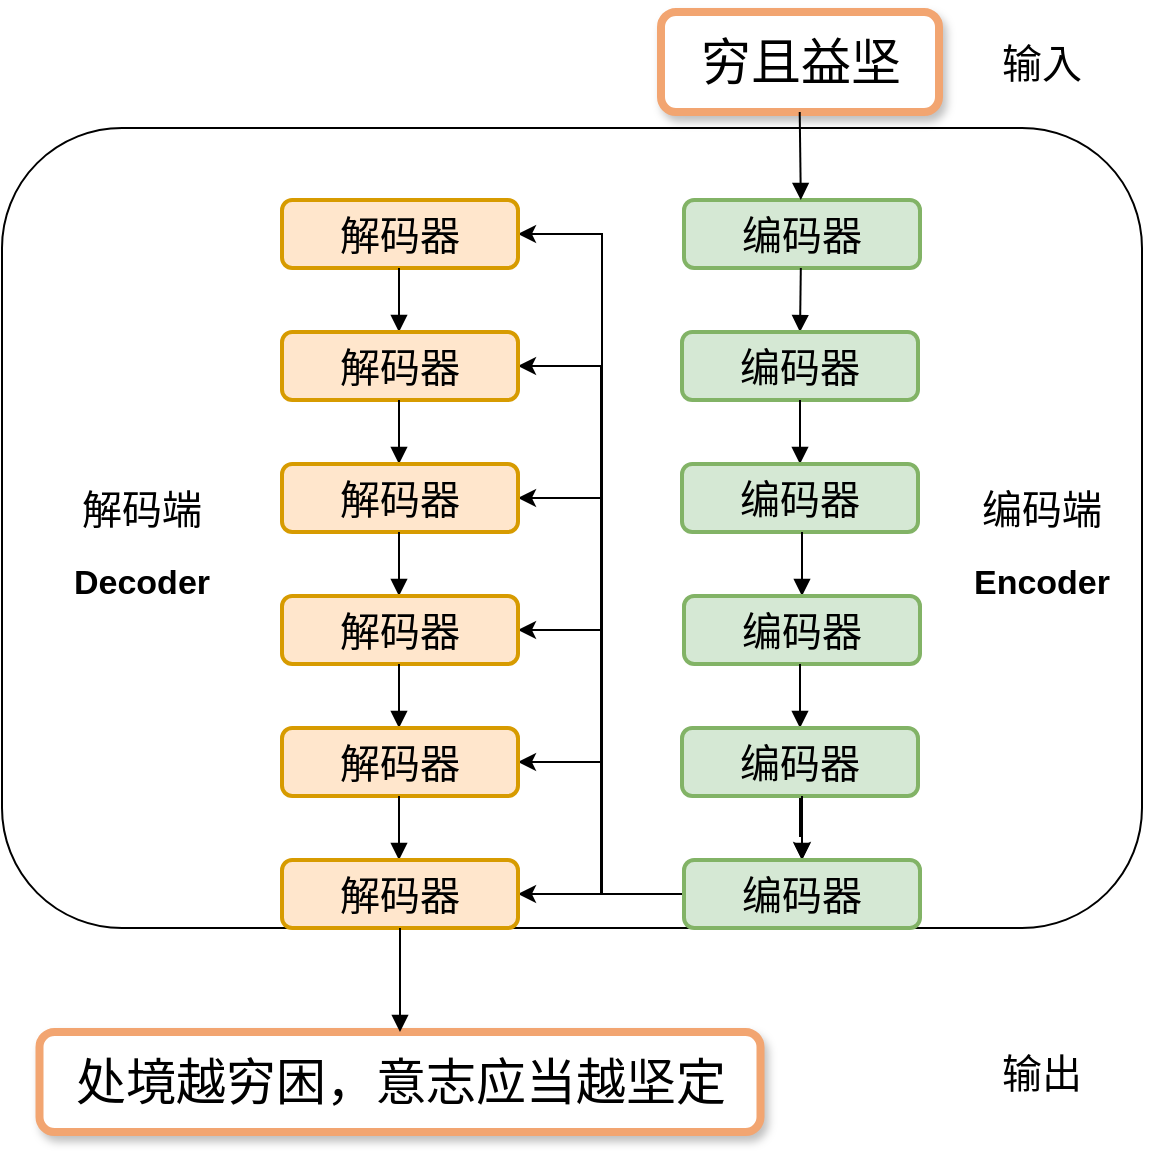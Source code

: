 <mxfile version="21.3.2" type="github">
  <diagram name="第 1 页" id="HBdq7s2gMRr6pUkGgD1W">
    <mxGraphModel dx="1328" dy="2153" grid="1" gridSize="10" guides="1" tooltips="1" connect="1" arrows="1" fold="1" page="1" pageScale="1" pageWidth="827" pageHeight="1169" math="0" shadow="0">
      <root>
        <mxCell id="0" />
        <mxCell id="1" parent="0" />
        <mxCell id="lrugsAHYkj4KjiBpkNaX-73" value="" style="rounded=1;whiteSpace=wrap;html=1;textOpacity=0;" vertex="1" parent="1">
          <mxGeometry x="-340" y="48" width="570" height="400" as="geometry" />
        </mxCell>
        <mxCell id="2" value="穷且益坚" style="whiteSpace=wrap;strokeWidth=4;fontFamily=Verdana;labelBackgroundColor=default;labelBorderColor=none;fontSize=25;rounded=1;glass=0;shadow=1;fontStyle=0;horizontal=1;verticalAlign=middle;strokeColor=#f2a571;" parent="1" vertex="1">
          <mxGeometry x="-10.5" y="-10" width="139" height="50" as="geometry" />
        </mxCell>
        <mxCell id="3" value="编码器" style="whiteSpace=wrap;strokeWidth=2;fontSize=20;fontFamily=Verdana;fillColor=#d5e8d4;strokeColor=#82b366;rounded=1;" parent="1" vertex="1">
          <mxGeometry x="1" y="84" width="118" height="34" as="geometry" />
        </mxCell>
        <mxCell id="18" value="" style="curved=1;startArrow=none;endArrow=block;exitX=0.499;exitY=1;entryX=0.495;entryY=0;" parent="1" source="2" target="3" edge="1">
          <mxGeometry relative="1" as="geometry">
            <Array as="points" />
          </mxGeometry>
        </mxCell>
        <mxCell id="19" value="" style="curved=1;startArrow=none;endArrow=block;exitX=0.495;exitY=1;entryX=0.5;entryY=0;entryDx=0;entryDy=0;" parent="1" source="3" target="lrugsAHYkj4KjiBpkNaX-32" edge="1">
          <mxGeometry relative="1" as="geometry">
            <Array as="points" />
            <mxPoint x="59" y="140" as="targetPoint" />
          </mxGeometry>
        </mxCell>
        <mxCell id="lrugsAHYkj4KjiBpkNaX-32" value="编码器" style="whiteSpace=wrap;strokeWidth=2;fontSize=20;fontFamily=Verdana;fillColor=#d5e8d4;strokeColor=#82b366;rounded=1;" vertex="1" parent="1">
          <mxGeometry y="150" width="118" height="34" as="geometry" />
        </mxCell>
        <mxCell id="lrugsAHYkj4KjiBpkNaX-33" value="" style="curved=1;startArrow=none;endArrow=block;exitX=0.495;exitY=1;entryX=0.5;entryY=0;entryDx=0;entryDy=0;" edge="1" parent="1" target="lrugsAHYkj4KjiBpkNaX-34">
          <mxGeometry relative="1" as="geometry">
            <Array as="points" />
            <mxPoint x="59" y="184" as="sourcePoint" />
            <mxPoint x="59" y="206" as="targetPoint" />
          </mxGeometry>
        </mxCell>
        <mxCell id="lrugsAHYkj4KjiBpkNaX-34" value="编码器" style="whiteSpace=wrap;strokeWidth=2;fontSize=20;fontFamily=Verdana;fillColor=#d5e8d4;strokeColor=#82b366;rounded=1;" vertex="1" parent="1">
          <mxGeometry y="216" width="118" height="34" as="geometry" />
        </mxCell>
        <mxCell id="lrugsAHYkj4KjiBpkNaX-37" value="" style="curved=1;startArrow=none;endArrow=block;exitX=0.495;exitY=1;entryX=0.5;entryY=0;entryDx=0;entryDy=0;" edge="1" parent="1" target="lrugsAHYkj4KjiBpkNaX-38">
          <mxGeometry relative="1" as="geometry">
            <Array as="points" />
            <mxPoint x="60" y="250" as="sourcePoint" />
            <mxPoint x="60" y="272" as="targetPoint" />
          </mxGeometry>
        </mxCell>
        <mxCell id="lrugsAHYkj4KjiBpkNaX-38" value="编码器" style="whiteSpace=wrap;strokeWidth=2;fontSize=20;fontFamily=Verdana;fillColor=#d5e8d4;strokeColor=#82b366;rounded=1;" vertex="1" parent="1">
          <mxGeometry x="1" y="282" width="118" height="34" as="geometry" />
        </mxCell>
        <mxCell id="lrugsAHYkj4KjiBpkNaX-39" value="" style="curved=1;startArrow=none;endArrow=block;exitX=0.495;exitY=1;entryX=0.5;entryY=0;entryDx=0;entryDy=0;" edge="1" parent="1" target="lrugsAHYkj4KjiBpkNaX-40">
          <mxGeometry relative="1" as="geometry">
            <Array as="points" />
            <mxPoint x="59" y="316" as="sourcePoint" />
            <mxPoint x="59" y="338" as="targetPoint" />
          </mxGeometry>
        </mxCell>
        <mxCell id="lrugsAHYkj4KjiBpkNaX-46" value="" style="edgeStyle=orthogonalEdgeStyle;rounded=0;orthogonalLoop=1;jettySize=auto;html=1;" edge="1" parent="1" source="lrugsAHYkj4KjiBpkNaX-40" target="lrugsAHYkj4KjiBpkNaX-42">
          <mxGeometry relative="1" as="geometry" />
        </mxCell>
        <mxCell id="lrugsAHYkj4KjiBpkNaX-40" value="编码器" style="whiteSpace=wrap;strokeWidth=2;fontSize=20;fontFamily=Verdana;fillColor=#d5e8d4;strokeColor=#82b366;rounded=1;" vertex="1" parent="1">
          <mxGeometry y="348" width="118" height="34" as="geometry" />
        </mxCell>
        <mxCell id="lrugsAHYkj4KjiBpkNaX-41" value="" style="curved=1;startArrow=none;endArrow=block;exitX=0.495;exitY=1;entryX=0.5;entryY=0;entryDx=0;entryDy=0;" edge="1" parent="1" target="lrugsAHYkj4KjiBpkNaX-42">
          <mxGeometry relative="1" as="geometry">
            <Array as="points" />
            <mxPoint x="60" y="382" as="sourcePoint" />
            <mxPoint x="60" y="404" as="targetPoint" />
          </mxGeometry>
        </mxCell>
        <mxCell id="lrugsAHYkj4KjiBpkNaX-80" value="" style="edgeStyle=orthogonalEdgeStyle;rounded=0;orthogonalLoop=1;jettySize=auto;html=1;" edge="1" parent="1" source="lrugsAHYkj4KjiBpkNaX-42" target="lrugsAHYkj4KjiBpkNaX-68">
          <mxGeometry relative="1" as="geometry" />
        </mxCell>
        <mxCell id="lrugsAHYkj4KjiBpkNaX-81" style="edgeStyle=orthogonalEdgeStyle;rounded=0;orthogonalLoop=1;jettySize=auto;html=1;entryX=1;entryY=0.5;entryDx=0;entryDy=0;" edge="1" parent="1" target="lrugsAHYkj4KjiBpkNaX-44">
          <mxGeometry relative="1" as="geometry">
            <mxPoint x="-40" y="370" as="sourcePoint" />
            <Array as="points">
              <mxPoint x="-40" y="431" />
              <mxPoint x="-40" y="101" />
            </Array>
          </mxGeometry>
        </mxCell>
        <mxCell id="lrugsAHYkj4KjiBpkNaX-82" style="edgeStyle=orthogonalEdgeStyle;rounded=0;orthogonalLoop=1;jettySize=auto;html=1;entryX=1;entryY=0.5;entryDx=0;entryDy=0;" edge="1" parent="1" source="lrugsAHYkj4KjiBpkNaX-42" target="lrugsAHYkj4KjiBpkNaX-49">
          <mxGeometry relative="1" as="geometry" />
        </mxCell>
        <mxCell id="lrugsAHYkj4KjiBpkNaX-83" style="edgeStyle=orthogonalEdgeStyle;rounded=0;orthogonalLoop=1;jettySize=auto;html=1;entryX=1;entryY=0.5;entryDx=0;entryDy=0;" edge="1" parent="1" source="lrugsAHYkj4KjiBpkNaX-42" target="lrugsAHYkj4KjiBpkNaX-60">
          <mxGeometry relative="1" as="geometry" />
        </mxCell>
        <mxCell id="lrugsAHYkj4KjiBpkNaX-84" style="edgeStyle=orthogonalEdgeStyle;rounded=0;orthogonalLoop=1;jettySize=auto;html=1;entryX=1;entryY=0.5;entryDx=0;entryDy=0;" edge="1" parent="1" source="lrugsAHYkj4KjiBpkNaX-42" target="lrugsAHYkj4KjiBpkNaX-63">
          <mxGeometry relative="1" as="geometry" />
        </mxCell>
        <mxCell id="lrugsAHYkj4KjiBpkNaX-85" style="edgeStyle=orthogonalEdgeStyle;rounded=0;orthogonalLoop=1;jettySize=auto;html=1;entryX=1;entryY=0.5;entryDx=0;entryDy=0;" edge="1" parent="1" source="lrugsAHYkj4KjiBpkNaX-42" target="lrugsAHYkj4KjiBpkNaX-65">
          <mxGeometry relative="1" as="geometry" />
        </mxCell>
        <mxCell id="lrugsAHYkj4KjiBpkNaX-42" value="编码器" style="whiteSpace=wrap;strokeWidth=2;fontSize=20;fontFamily=Verdana;fillColor=#d5e8d4;strokeColor=#82b366;rounded=1;" vertex="1" parent="1">
          <mxGeometry x="1" y="414" width="118" height="34" as="geometry" />
        </mxCell>
        <mxCell id="lrugsAHYkj4KjiBpkNaX-44" value="解码器" style="whiteSpace=wrap;strokeWidth=2;fontSize=20;fontFamily=Verdana;fillColor=#ffe6cc;strokeColor=#d79b00;rounded=1;" vertex="1" parent="1">
          <mxGeometry x="-200" y="84" width="118" height="34" as="geometry" />
        </mxCell>
        <mxCell id="lrugsAHYkj4KjiBpkNaX-48" value="" style="curved=1;startArrow=none;endArrow=block;exitX=0.495;exitY=1;entryX=0.5;entryY=0;entryDx=0;entryDy=0;" edge="1" parent="1">
          <mxGeometry relative="1" as="geometry">
            <Array as="points" />
            <mxPoint x="-141.5" y="118" as="sourcePoint" />
            <mxPoint x="-141.5" y="150" as="targetPoint" />
          </mxGeometry>
        </mxCell>
        <mxCell id="lrugsAHYkj4KjiBpkNaX-49" value="解码器" style="whiteSpace=wrap;strokeWidth=2;fontSize=20;fontFamily=Verdana;fillColor=#ffe6cc;strokeColor=#d79b00;rounded=1;" vertex="1" parent="1">
          <mxGeometry x="-200" y="150" width="118" height="34" as="geometry" />
        </mxCell>
        <mxCell id="lrugsAHYkj4KjiBpkNaX-59" value="" style="curved=1;startArrow=none;endArrow=block;exitX=0.495;exitY=1;entryX=0.5;entryY=0;entryDx=0;entryDy=0;" edge="1" parent="1">
          <mxGeometry relative="1" as="geometry">
            <Array as="points" />
            <mxPoint x="-141.5" y="184" as="sourcePoint" />
            <mxPoint x="-141.5" y="216" as="targetPoint" />
          </mxGeometry>
        </mxCell>
        <mxCell id="lrugsAHYkj4KjiBpkNaX-60" value="解码器" style="whiteSpace=wrap;strokeWidth=2;fontSize=20;fontFamily=Verdana;fillColor=#ffe6cc;strokeColor=#d79b00;rounded=1;" vertex="1" parent="1">
          <mxGeometry x="-200" y="216" width="118" height="34" as="geometry" />
        </mxCell>
        <mxCell id="lrugsAHYkj4KjiBpkNaX-62" value="" style="curved=1;startArrow=none;endArrow=block;exitX=0.495;exitY=1;entryX=0.5;entryY=0;entryDx=0;entryDy=0;" edge="1" parent="1">
          <mxGeometry relative="1" as="geometry">
            <Array as="points" />
            <mxPoint x="-141.5" y="250" as="sourcePoint" />
            <mxPoint x="-141.5" y="282" as="targetPoint" />
          </mxGeometry>
        </mxCell>
        <mxCell id="lrugsAHYkj4KjiBpkNaX-63" value="解码器" style="whiteSpace=wrap;strokeWidth=2;fontSize=20;fontFamily=Verdana;fillColor=#ffe6cc;strokeColor=#d79b00;rounded=1;" vertex="1" parent="1">
          <mxGeometry x="-200" y="282" width="118" height="34" as="geometry" />
        </mxCell>
        <mxCell id="lrugsAHYkj4KjiBpkNaX-64" value="" style="curved=1;startArrow=none;endArrow=block;exitX=0.495;exitY=1;entryX=0.5;entryY=0;entryDx=0;entryDy=0;" edge="1" parent="1">
          <mxGeometry relative="1" as="geometry">
            <Array as="points" />
            <mxPoint x="-141.5" y="316" as="sourcePoint" />
            <mxPoint x="-141.5" y="348" as="targetPoint" />
          </mxGeometry>
        </mxCell>
        <mxCell id="lrugsAHYkj4KjiBpkNaX-65" value="解码器" style="whiteSpace=wrap;strokeWidth=2;fontSize=20;fontFamily=Verdana;fillColor=#ffe6cc;strokeColor=#d79b00;rounded=1;" vertex="1" parent="1">
          <mxGeometry x="-200" y="348" width="118" height="34" as="geometry" />
        </mxCell>
        <mxCell id="lrugsAHYkj4KjiBpkNaX-67" value="" style="curved=1;startArrow=none;endArrow=block;exitX=0.495;exitY=1;entryX=0.5;entryY=0;entryDx=0;entryDy=0;" edge="1" parent="1">
          <mxGeometry relative="1" as="geometry">
            <Array as="points" />
            <mxPoint x="-141.5" y="382" as="sourcePoint" />
            <mxPoint x="-141.5" y="414" as="targetPoint" />
          </mxGeometry>
        </mxCell>
        <mxCell id="lrugsAHYkj4KjiBpkNaX-68" value="解码器" style="whiteSpace=wrap;strokeWidth=2;fontSize=20;fontFamily=Verdana;fillColor=#ffe6cc;strokeColor=#d79b00;rounded=1;" vertex="1" parent="1">
          <mxGeometry x="-200" y="414" width="118" height="34" as="geometry" />
        </mxCell>
        <mxCell id="lrugsAHYkj4KjiBpkNaX-70" value="处境越穷困，意志应当越坚定" style="whiteSpace=wrap;strokeWidth=4;fontFamily=Verdana;labelBackgroundColor=default;labelBorderColor=none;fontSize=25;rounded=1;glass=0;shadow=1;fontStyle=0;horizontal=1;verticalAlign=middle;strokeColor=#f2a571;" vertex="1" parent="1">
          <mxGeometry x="-321.25" y="500" width="360.5" height="50" as="geometry" />
        </mxCell>
        <mxCell id="lrugsAHYkj4KjiBpkNaX-72" value="" style="curved=1;startArrow=none;endArrow=block;exitX=0.5;exitY=1;entryX=0.5;entryY=0;exitDx=0;exitDy=0;entryDx=0;entryDy=0;" edge="1" parent="1" source="lrugsAHYkj4KjiBpkNaX-68" target="lrugsAHYkj4KjiBpkNaX-70">
          <mxGeometry relative="1" as="geometry">
            <Array as="points" />
            <mxPoint x="69" y="50" as="sourcePoint" />
            <mxPoint x="69" y="94" as="targetPoint" />
          </mxGeometry>
        </mxCell>
        <mxCell id="lrugsAHYkj4KjiBpkNaX-75" value="&lt;font style=&quot;font-family: Verdana; font-size: 20px;&quot;&gt;解码&lt;/font&gt;&lt;span style=&quot;font-family: Verdana; font-size: 20px;&quot;&gt;端&lt;br&gt;&lt;/span&gt;&lt;br&gt;&lt;font style=&quot;font-size: 17px;&quot;&gt;&lt;b&gt;Decoder&lt;/b&gt;&lt;/font&gt;" style="whiteSpace=wrap;html=1;aspect=fixed;strokeColor=none;" vertex="1" parent="1">
          <mxGeometry x="-310" y="216" width="80" height="80" as="geometry" />
        </mxCell>
        <mxCell id="lrugsAHYkj4KjiBpkNaX-76" value="&lt;font style=&quot;font-size: 20px;&quot; face=&quot;Verdana&quot;&gt;编码端&lt;/font&gt;&lt;br style=&quot;border-color: var(--border-color);&quot;&gt;&lt;br style=&quot;border-color: var(--border-color);&quot;&gt;&lt;font style=&quot;border-color: var(--border-color); font-size: 17px;&quot;&gt;&lt;b style=&quot;border-color: var(--border-color);&quot;&gt;Encoder&lt;/b&gt;&lt;/font&gt;" style="whiteSpace=wrap;html=1;aspect=fixed;strokeColor=none;" vertex="1" parent="1">
          <mxGeometry x="140" y="216" width="80" height="80" as="geometry" />
        </mxCell>
        <mxCell id="lrugsAHYkj4KjiBpkNaX-77" value="&lt;font face=&quot;Verdana&quot; style=&quot;font-size: 20px;&quot;&gt;输入&lt;/font&gt;" style="rounded=0;whiteSpace=wrap;html=1;strokeColor=none;opacity=0;" vertex="1" parent="1">
          <mxGeometry x="120" y="-15" width="120" height="60" as="geometry" />
        </mxCell>
        <mxCell id="lrugsAHYkj4KjiBpkNaX-78" value="&lt;font face=&quot;Verdana&quot; style=&quot;font-size: 20px;&quot;&gt;输出&lt;/font&gt;" style="rounded=0;whiteSpace=wrap;html=1;strokeColor=none;opacity=0;" vertex="1" parent="1">
          <mxGeometry x="120" y="490" width="120" height="60" as="geometry" />
        </mxCell>
      </root>
    </mxGraphModel>
  </diagram>
</mxfile>
